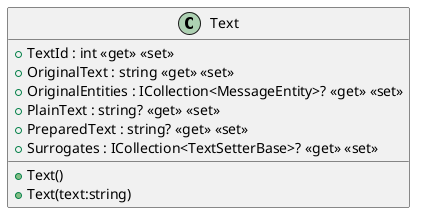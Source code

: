 @startuml
class Text {
    + TextId : int <<get>> <<set>>
    + OriginalText : string <<get>> <<set>>
    + OriginalEntities : ICollection<MessageEntity>? <<get>> <<set>>
    + PlainText : string? <<get>> <<set>>
    + PreparedText : string? <<get>> <<set>>
    + Surrogates : ICollection<TextSetterBase>? <<get>> <<set>>
    + Text()
    + Text(text:string)
}
@enduml
